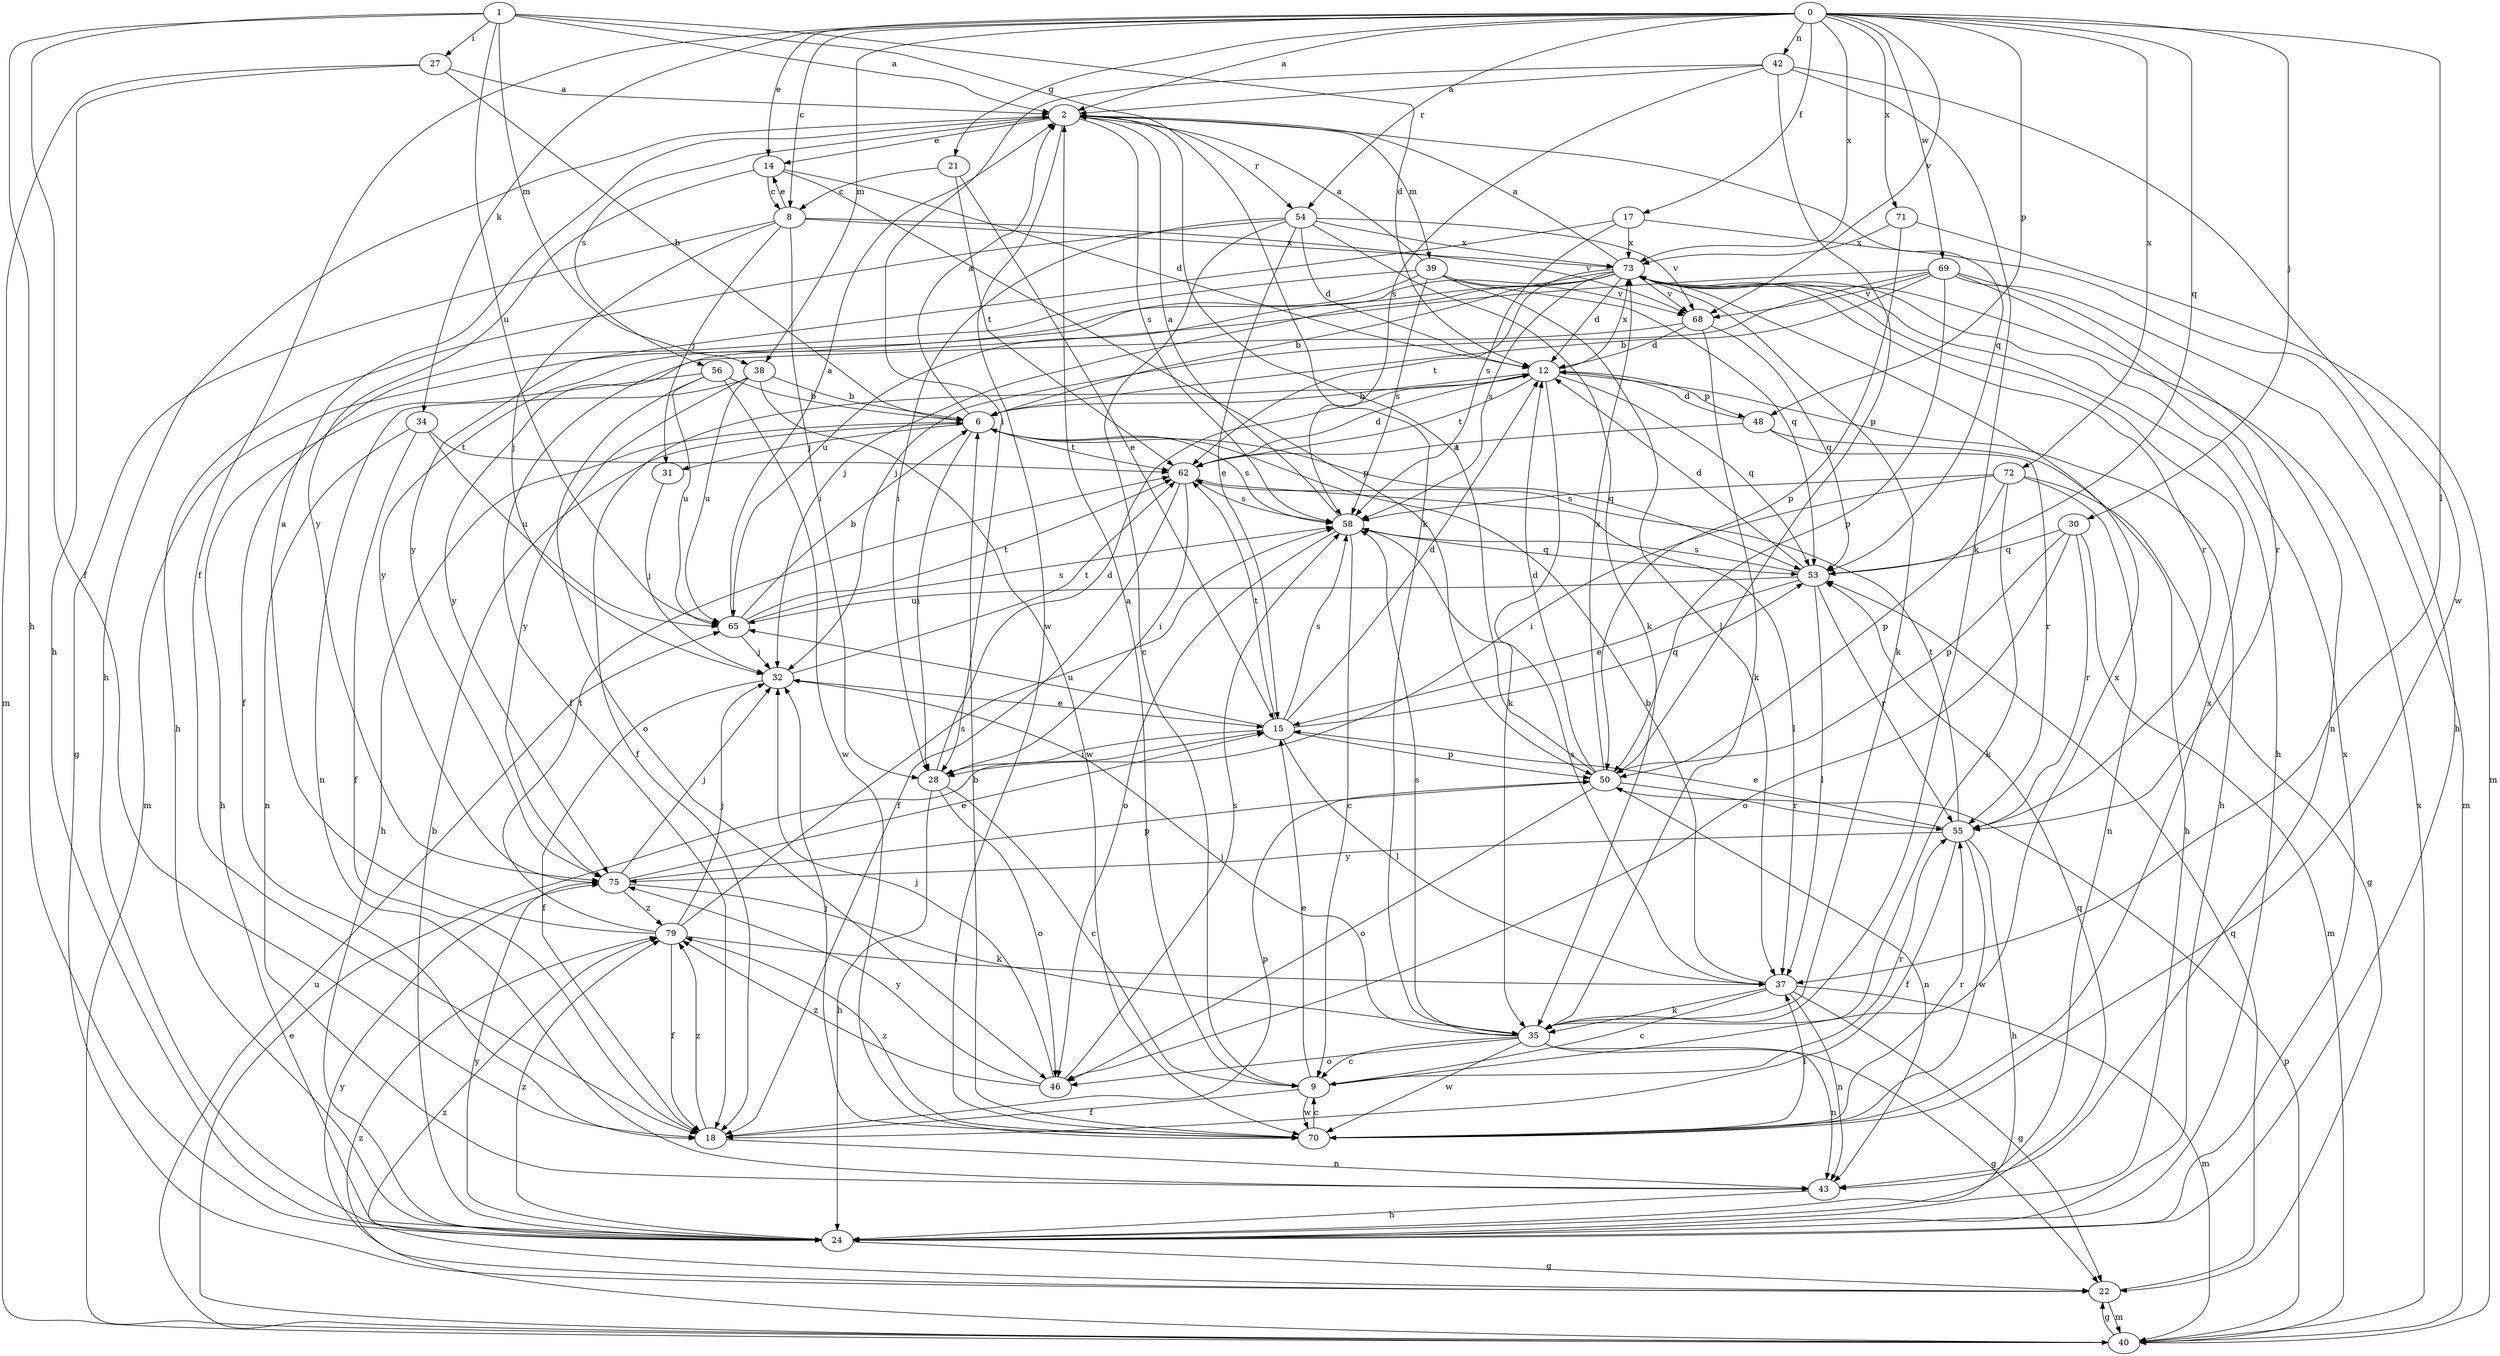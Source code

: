 strict digraph  {
0;
1;
2;
6;
8;
9;
12;
14;
15;
17;
18;
21;
22;
24;
27;
28;
30;
31;
32;
34;
35;
37;
38;
39;
40;
42;
43;
46;
48;
50;
53;
54;
55;
56;
58;
62;
65;
68;
69;
70;
71;
72;
73;
75;
79;
0 -> 2  [label=a];
0 -> 8  [label=c];
0 -> 14  [label=e];
0 -> 17  [label=f];
0 -> 18  [label=f];
0 -> 21  [label=g];
0 -> 30  [label=j];
0 -> 34  [label=k];
0 -> 37  [label=l];
0 -> 38  [label=m];
0 -> 42  [label=n];
0 -> 48  [label=p];
0 -> 53  [label=q];
0 -> 54  [label=r];
0 -> 68  [label=v];
0 -> 69  [label=w];
0 -> 71  [label=x];
0 -> 72  [label=x];
0 -> 73  [label=x];
1 -> 2  [label=a];
1 -> 12  [label=d];
1 -> 18  [label=f];
1 -> 24  [label=h];
1 -> 27  [label=i];
1 -> 35  [label=k];
1 -> 38  [label=m];
1 -> 65  [label=u];
2 -> 14  [label=e];
2 -> 24  [label=h];
2 -> 39  [label=m];
2 -> 53  [label=q];
2 -> 54  [label=r];
2 -> 56  [label=s];
2 -> 58  [label=s];
2 -> 70  [label=w];
6 -> 2  [label=a];
6 -> 24  [label=h];
6 -> 28  [label=i];
6 -> 31  [label=j];
6 -> 53  [label=q];
6 -> 58  [label=s];
6 -> 62  [label=t];
8 -> 14  [label=e];
8 -> 22  [label=g];
8 -> 28  [label=i];
8 -> 31  [label=j];
8 -> 32  [label=j];
8 -> 68  [label=v];
8 -> 73  [label=x];
9 -> 2  [label=a];
9 -> 15  [label=e];
9 -> 18  [label=f];
9 -> 55  [label=r];
9 -> 70  [label=w];
9 -> 73  [label=x];
12 -> 6  [label=b];
12 -> 18  [label=f];
12 -> 24  [label=h];
12 -> 35  [label=k];
12 -> 48  [label=p];
12 -> 53  [label=q];
12 -> 62  [label=t];
12 -> 73  [label=x];
14 -> 8  [label=c];
14 -> 12  [label=d];
14 -> 50  [label=p];
14 -> 75  [label=y];
15 -> 12  [label=d];
15 -> 28  [label=i];
15 -> 37  [label=l];
15 -> 50  [label=p];
15 -> 53  [label=q];
15 -> 58  [label=s];
15 -> 62  [label=t];
15 -> 65  [label=u];
17 -> 24  [label=h];
17 -> 58  [label=s];
17 -> 73  [label=x];
17 -> 75  [label=y];
18 -> 43  [label=n];
18 -> 50  [label=p];
18 -> 79  [label=z];
21 -> 8  [label=c];
21 -> 15  [label=e];
21 -> 62  [label=t];
22 -> 40  [label=m];
22 -> 53  [label=q];
22 -> 75  [label=y];
22 -> 79  [label=z];
24 -> 6  [label=b];
24 -> 22  [label=g];
24 -> 53  [label=q];
24 -> 73  [label=x];
24 -> 75  [label=y];
24 -> 79  [label=z];
27 -> 2  [label=a];
27 -> 6  [label=b];
27 -> 24  [label=h];
27 -> 40  [label=m];
28 -> 9  [label=c];
28 -> 12  [label=d];
28 -> 24  [label=h];
28 -> 46  [label=o];
30 -> 40  [label=m];
30 -> 46  [label=o];
30 -> 50  [label=p];
30 -> 53  [label=q];
30 -> 55  [label=r];
31 -> 32  [label=j];
32 -> 15  [label=e];
32 -> 18  [label=f];
32 -> 62  [label=t];
34 -> 18  [label=f];
34 -> 43  [label=n];
34 -> 62  [label=t];
34 -> 65  [label=u];
35 -> 9  [label=c];
35 -> 22  [label=g];
35 -> 32  [label=j];
35 -> 43  [label=n];
35 -> 46  [label=o];
35 -> 58  [label=s];
35 -> 70  [label=w];
37 -> 6  [label=b];
37 -> 9  [label=c];
37 -> 22  [label=g];
37 -> 35  [label=k];
37 -> 40  [label=m];
37 -> 43  [label=n];
37 -> 58  [label=s];
38 -> 6  [label=b];
38 -> 43  [label=n];
38 -> 65  [label=u];
38 -> 70  [label=w];
38 -> 75  [label=y];
39 -> 2  [label=a];
39 -> 18  [label=f];
39 -> 37  [label=l];
39 -> 53  [label=q];
39 -> 58  [label=s];
39 -> 68  [label=v];
39 -> 75  [label=y];
40 -> 15  [label=e];
40 -> 22  [label=g];
40 -> 50  [label=p];
40 -> 65  [label=u];
40 -> 73  [label=x];
40 -> 79  [label=z];
42 -> 2  [label=a];
42 -> 28  [label=i];
42 -> 35  [label=k];
42 -> 50  [label=p];
42 -> 58  [label=s];
42 -> 70  [label=w];
43 -> 24  [label=h];
46 -> 32  [label=j];
46 -> 58  [label=s];
46 -> 75  [label=y];
46 -> 79  [label=z];
48 -> 12  [label=d];
48 -> 24  [label=h];
48 -> 55  [label=r];
48 -> 62  [label=t];
50 -> 2  [label=a];
50 -> 12  [label=d];
50 -> 43  [label=n];
50 -> 46  [label=o];
50 -> 55  [label=r];
50 -> 73  [label=x];
53 -> 12  [label=d];
53 -> 15  [label=e];
53 -> 37  [label=l];
53 -> 55  [label=r];
53 -> 58  [label=s];
53 -> 65  [label=u];
54 -> 9  [label=c];
54 -> 12  [label=d];
54 -> 15  [label=e];
54 -> 24  [label=h];
54 -> 28  [label=i];
54 -> 35  [label=k];
54 -> 68  [label=v];
54 -> 73  [label=x];
55 -> 15  [label=e];
55 -> 18  [label=f];
55 -> 24  [label=h];
55 -> 62  [label=t];
55 -> 70  [label=w];
55 -> 75  [label=y];
56 -> 6  [label=b];
56 -> 24  [label=h];
56 -> 46  [label=o];
56 -> 65  [label=u];
56 -> 70  [label=w];
58 -> 2  [label=a];
58 -> 9  [label=c];
58 -> 46  [label=o];
58 -> 53  [label=q];
62 -> 12  [label=d];
62 -> 18  [label=f];
62 -> 28  [label=i];
62 -> 37  [label=l];
62 -> 58  [label=s];
65 -> 2  [label=a];
65 -> 6  [label=b];
65 -> 32  [label=j];
65 -> 58  [label=s];
65 -> 62  [label=t];
68 -> 12  [label=d];
68 -> 35  [label=k];
68 -> 53  [label=q];
68 -> 75  [label=y];
69 -> 6  [label=b];
69 -> 18  [label=f];
69 -> 32  [label=j];
69 -> 40  [label=m];
69 -> 43  [label=n];
69 -> 50  [label=p];
69 -> 55  [label=r];
69 -> 68  [label=v];
70 -> 6  [label=b];
70 -> 9  [label=c];
70 -> 32  [label=j];
70 -> 37  [label=l];
70 -> 55  [label=r];
70 -> 73  [label=x];
70 -> 79  [label=z];
71 -> 40  [label=m];
71 -> 50  [label=p];
71 -> 73  [label=x];
72 -> 22  [label=g];
72 -> 28  [label=i];
72 -> 35  [label=k];
72 -> 43  [label=n];
72 -> 50  [label=p];
72 -> 58  [label=s];
73 -> 2  [label=a];
73 -> 6  [label=b];
73 -> 12  [label=d];
73 -> 24  [label=h];
73 -> 32  [label=j];
73 -> 35  [label=k];
73 -> 40  [label=m];
73 -> 55  [label=r];
73 -> 58  [label=s];
73 -> 62  [label=t];
73 -> 65  [label=u];
73 -> 68  [label=v];
75 -> 15  [label=e];
75 -> 32  [label=j];
75 -> 35  [label=k];
75 -> 50  [label=p];
75 -> 79  [label=z];
79 -> 2  [label=a];
79 -> 18  [label=f];
79 -> 32  [label=j];
79 -> 37  [label=l];
79 -> 58  [label=s];
79 -> 62  [label=t];
}

